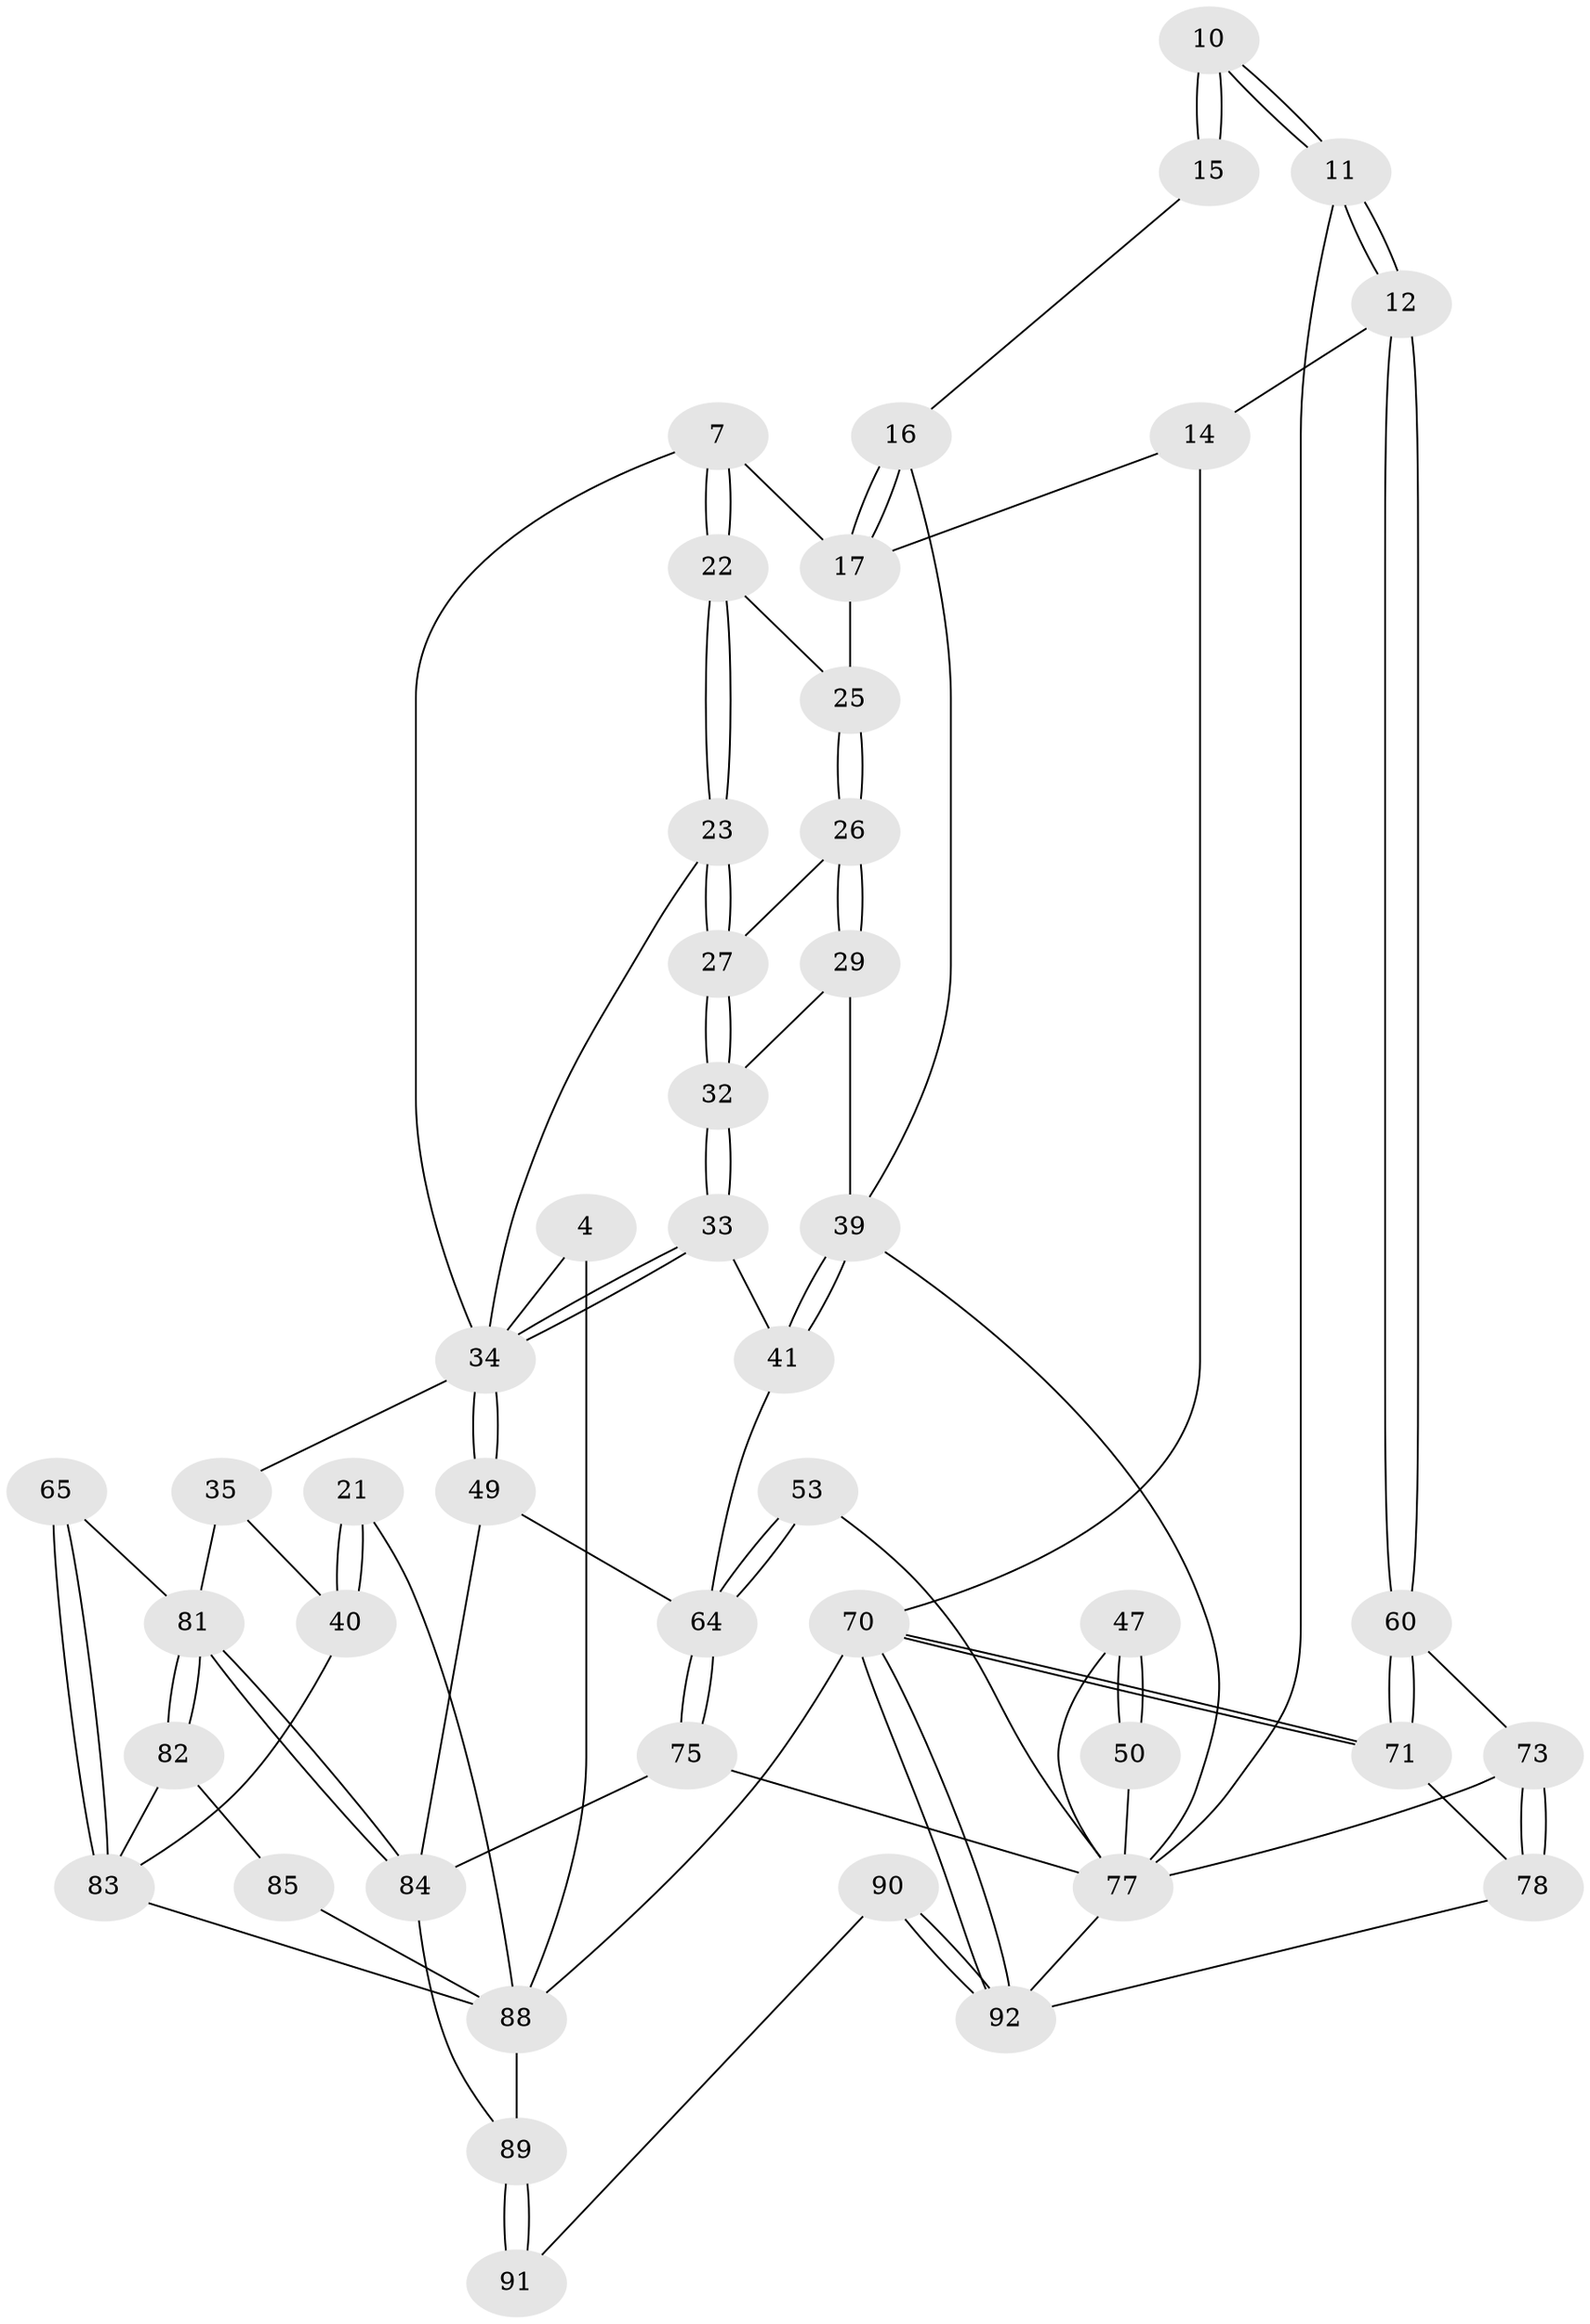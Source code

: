 // original degree distribution, {3: 0.03260869565217391, 6: 0.2391304347826087, 5: 0.4891304347826087, 4: 0.2391304347826087}
// Generated by graph-tools (version 1.1) at 2025/00/03/09/25 05:00:24]
// undirected, 46 vertices, 101 edges
graph export_dot {
graph [start="1"]
  node [color=gray90,style=filled];
  4 [pos="+0.4018014842378922+0"];
  7 [pos="+0.5315364494459964+0.08134107023869375"];
  10 [pos="+1+0.3280983968448678"];
  11 [pos="+1+0.3358640901909207"];
  12 [pos="+1+0.33217129385164584"];
  14 [pos="+0.8480231768711155+0.05315646532131256",super="+5+13"];
  15 [pos="+0.9130030677074865+0.25036672530949894",super="+9"];
  16 [pos="+0.7824584168849543+0.22163167096704997"];
  17 [pos="+0.7495534564212771+0.04900666752941115",super="+6"];
  21 [pos="+0+0"];
  22 [pos="+0.5401932123248415+0.13763092312805963"];
  23 [pos="+0.4809416275828241+0.21248085590997423"];
  25 [pos="+0.6112591366785299+0.18926013356958904"];
  26 [pos="+0.6239898772517722+0.22252689547503787"];
  27 [pos="+0.5209341233205269+0.275014533732814"];
  29 [pos="+0.6820632972451307+0.2765626645897806"];
  32 [pos="+0.5205718016279407+0.3253437375176413"];
  33 [pos="+0.48731260530917975+0.41564308914715065"];
  34 [pos="+0.33189877923919187+0.40808086957540085",super="+30+24+18"];
  35 [pos="+0.23577522021418082+0.41982377546730915",super="+31"];
  39 [pos="+0.7069363179311487+0.3875601937670362",super="+28"];
  40 [pos="+0+0.49328241146642876",super="+36+20"];
  41 [pos="+0.5244214829196603+0.4403578918295358"];
  47 [pos="+0.7756619009850216+0.516928324990152",super="+46"];
  49 [pos="+0.4199878455947707+0.6449073176258616"];
  50 [pos="+0.7749654853541733+0.5884173024501508"];
  53 [pos="+0.695506907916847+0.6355459667598472",super="+43"];
  60 [pos="+1+0.3761708544760671"];
  64 [pos="+0.5553707426854324+0.6775696561326509",super="+48+44"];
  65 [pos="+0.2015081198476819+0.7073187775239071",super="+62"];
  70 [pos="+1+1",super="+2"];
  71 [pos="+1+0.830519049468"];
  73 [pos="+0.8004622022618012+0.7231312838977111",super="+72+61"];
  75 [pos="+0.5677372041679791+0.808169688065653"];
  77 [pos="+0.6288586673148169+0.8236099134318109",super="+59+58+37+42"];
  78 [pos="+0.814489188972456+0.844682075606558",super="+74"];
  81 [pos="+0.2628967979355806+0.802616550494134",super="+55+56+57"];
  82 [pos="+0.20025953042355343+0.7681933009031893"];
  83 [pos="+0.1933907174386741+0.7205813339748701",super="+66+63"];
  84 [pos="+0.37013388960441734+0.9780152020994158",super="+76+54"];
  85 [pos="+0.1594073245622202+0.8031144144956224"];
  88 [pos="+0.13757135063961012+0.8431023579614885",super="+68+67+69"];
  89 [pos="+0+1",super="+87+86"];
  90 [pos="+0.5982761143572579+1"];
  91 [pos="+0.35630974071759863+1"];
  92 [pos="+0.8412566362422642+1",super="+79+80"];
  4 -- 34;
  4 -- 88;
  7 -- 22;
  7 -- 22;
  7 -- 34;
  7 -- 17;
  10 -- 11;
  10 -- 11;
  10 -- 15 [weight=2];
  10 -- 15;
  11 -- 12;
  11 -- 12;
  11 -- 77;
  12 -- 60;
  12 -- 60;
  12 -- 14;
  14 -- 70 [weight=2];
  14 -- 17;
  15 -- 16;
  16 -- 17;
  16 -- 17;
  16 -- 39;
  17 -- 25;
  21 -- 40 [weight=2];
  21 -- 40;
  21 -- 88;
  22 -- 23;
  22 -- 23;
  22 -- 25;
  23 -- 27;
  23 -- 27;
  23 -- 34;
  25 -- 26;
  25 -- 26;
  26 -- 27;
  26 -- 29;
  26 -- 29;
  27 -- 32;
  27 -- 32;
  29 -- 32;
  29 -- 39;
  32 -- 33;
  32 -- 33;
  33 -- 34;
  33 -- 34;
  33 -- 41;
  34 -- 49;
  34 -- 49;
  34 -- 35 [weight=2];
  35 -- 40 [weight=2];
  35 -- 81;
  39 -- 41;
  39 -- 41;
  39 -- 77;
  40 -- 83;
  41 -- 64;
  47 -- 50 [weight=2];
  47 -- 50;
  47 -- 77 [weight=2];
  49 -- 64;
  49 -- 84;
  50 -- 77;
  53 -- 64 [weight=2];
  53 -- 64;
  53 -- 77 [weight=2];
  60 -- 71;
  60 -- 71;
  60 -- 73;
  64 -- 75;
  64 -- 75;
  65 -- 83 [weight=2];
  65 -- 83;
  65 -- 81 [weight=2];
  70 -- 71;
  70 -- 71;
  70 -- 92;
  70 -- 92;
  70 -- 88 [weight=2];
  71 -- 78;
  73 -- 78 [weight=2];
  73 -- 78;
  73 -- 77 [weight=2];
  75 -- 77;
  75 -- 84;
  77 -- 92;
  78 -- 92;
  81 -- 82;
  81 -- 82;
  81 -- 84 [weight=2];
  81 -- 84;
  82 -- 83;
  82 -- 85;
  83 -- 88;
  84 -- 89;
  85 -- 88 [weight=2];
  88 -- 89 [weight=2];
  89 -- 91 [weight=2];
  89 -- 91;
  90 -- 91;
  90 -- 92 [weight=2];
  90 -- 92;
}
